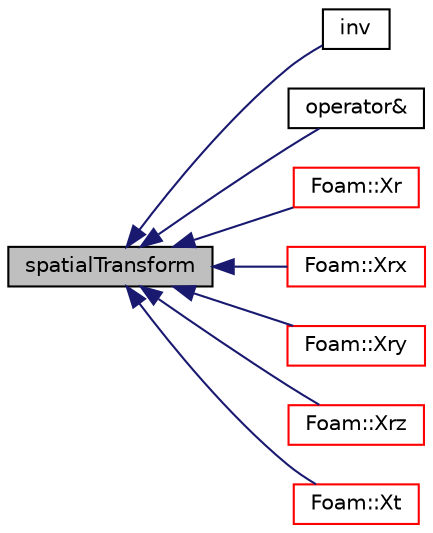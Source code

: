 digraph "spatialTransform"
{
  bgcolor="transparent";
  edge [fontname="Helvetica",fontsize="10",labelfontname="Helvetica",labelfontsize="10"];
  node [fontname="Helvetica",fontsize="10",shape=record];
  rankdir="LR";
  Node1 [label="spatialTransform",height=0.2,width=0.4,color="black", fillcolor="grey75", style="filled", fontcolor="black"];
  Node1 -> Node2 [dir="back",color="midnightblue",fontsize="10",style="solid",fontname="Helvetica"];
  Node2 [label="inv",height=0.2,width=0.4,color="black",URL="$a02459.html#ac97ebdcd8dd277b8cfd16d911d4d7c17",tooltip="Return the inverse transformation tensor: X^-1. "];
  Node1 -> Node3 [dir="back",color="midnightblue",fontsize="10",style="solid",fontname="Helvetica"];
  Node3 [label="operator&",height=0.2,width=0.4,color="black",URL="$a02459.html#a8b363d8d14afff098333ae56b84294ed",tooltip="Return the inner-product of two transformation tensors. "];
  Node1 -> Node4 [dir="back",color="midnightblue",fontsize="10",style="solid",fontname="Helvetica"];
  Node4 [label="Foam::Xr",height=0.2,width=0.4,color="red",URL="$a10974.html#a3673b1f64b5df2c3553cbecd6c116e1d",tooltip="Rotational spatial transformation tensor about axis a by omega radians. "];
  Node1 -> Node5 [dir="back",color="midnightblue",fontsize="10",style="solid",fontname="Helvetica"];
  Node5 [label="Foam::Xrx",height=0.2,width=0.4,color="red",URL="$a10974.html#ab765631a0014c830fa0d5dadff342918",tooltip="Rotational spatial transformation tensor about the x-axis by omega radians. "];
  Node1 -> Node6 [dir="back",color="midnightblue",fontsize="10",style="solid",fontname="Helvetica"];
  Node6 [label="Foam::Xry",height=0.2,width=0.4,color="red",URL="$a10974.html#a85c2afe226ba1244420d9fad5878ff64",tooltip="Rotational spatial transformation tensor about the x-axis by omega radians. "];
  Node1 -> Node7 [dir="back",color="midnightblue",fontsize="10",style="solid",fontname="Helvetica"];
  Node7 [label="Foam::Xrz",height=0.2,width=0.4,color="red",URL="$a10974.html#aa49f436a2d7999465a9b29bf322448a3",tooltip="Rotational spatial transformation tensor about the z-axis by omega radians. "];
  Node1 -> Node8 [dir="back",color="midnightblue",fontsize="10",style="solid",fontname="Helvetica"];
  Node8 [label="Foam::Xt",height=0.2,width=0.4,color="red",URL="$a10974.html#a101621f9a99354cd6949bdda02f2852f",tooltip="Translational spatial transformation tensor for translation r. "];
}
